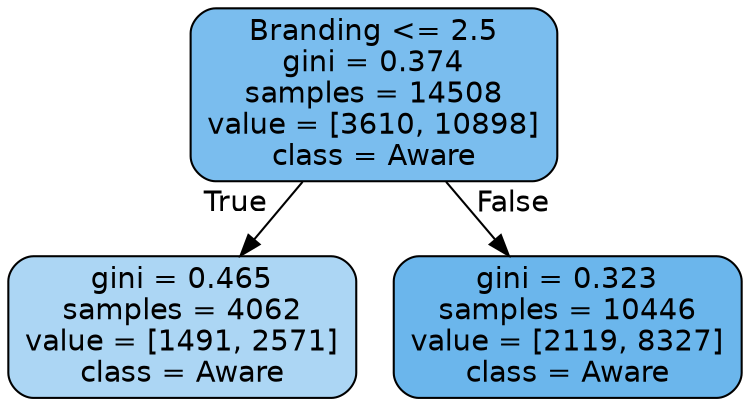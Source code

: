 digraph Tree {
node [shape=box, style="filled, rounded", color="black", fontname=helvetica] ;
edge [fontname=helvetica] ;
0 [label="Branding <= 2.5\ngini = 0.374\nsamples = 14508\nvalue = [3610, 10898]\nclass = Aware", fillcolor="#399de5ab"] ;
1 [label="gini = 0.465\nsamples = 4062\nvalue = [1491, 2571]\nclass = Aware", fillcolor="#399de56b"] ;
0 -> 1 [labeldistance=2.5, labelangle=45, headlabel="True"] ;
2 [label="gini = 0.323\nsamples = 10446\nvalue = [2119, 8327]\nclass = Aware", fillcolor="#399de5be"] ;
0 -> 2 [labeldistance=2.5, labelangle=-45, headlabel="False"] ;
}